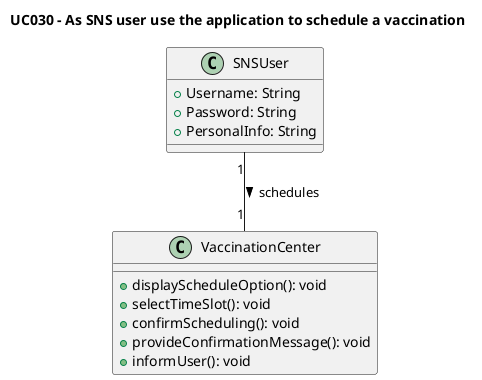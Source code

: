 @startuml
'skinparam monochrome true
'skinparam shadowing false

title UC030 - As SNS user use the application to schedule a vaccination

class SNSUser {
    +Username: String
    +Password: String
    +PersonalInfo: String
}

class VaccinationCenter {
    +displayScheduleOption(): void
    +selectTimeSlot(): void
    +confirmScheduling(): void
    +provideConfirmationMessage(): void
    +informUser(): void
}

' Relationships
SNSUser "1" -- "1" VaccinationCenter : schedules >
@enduml
